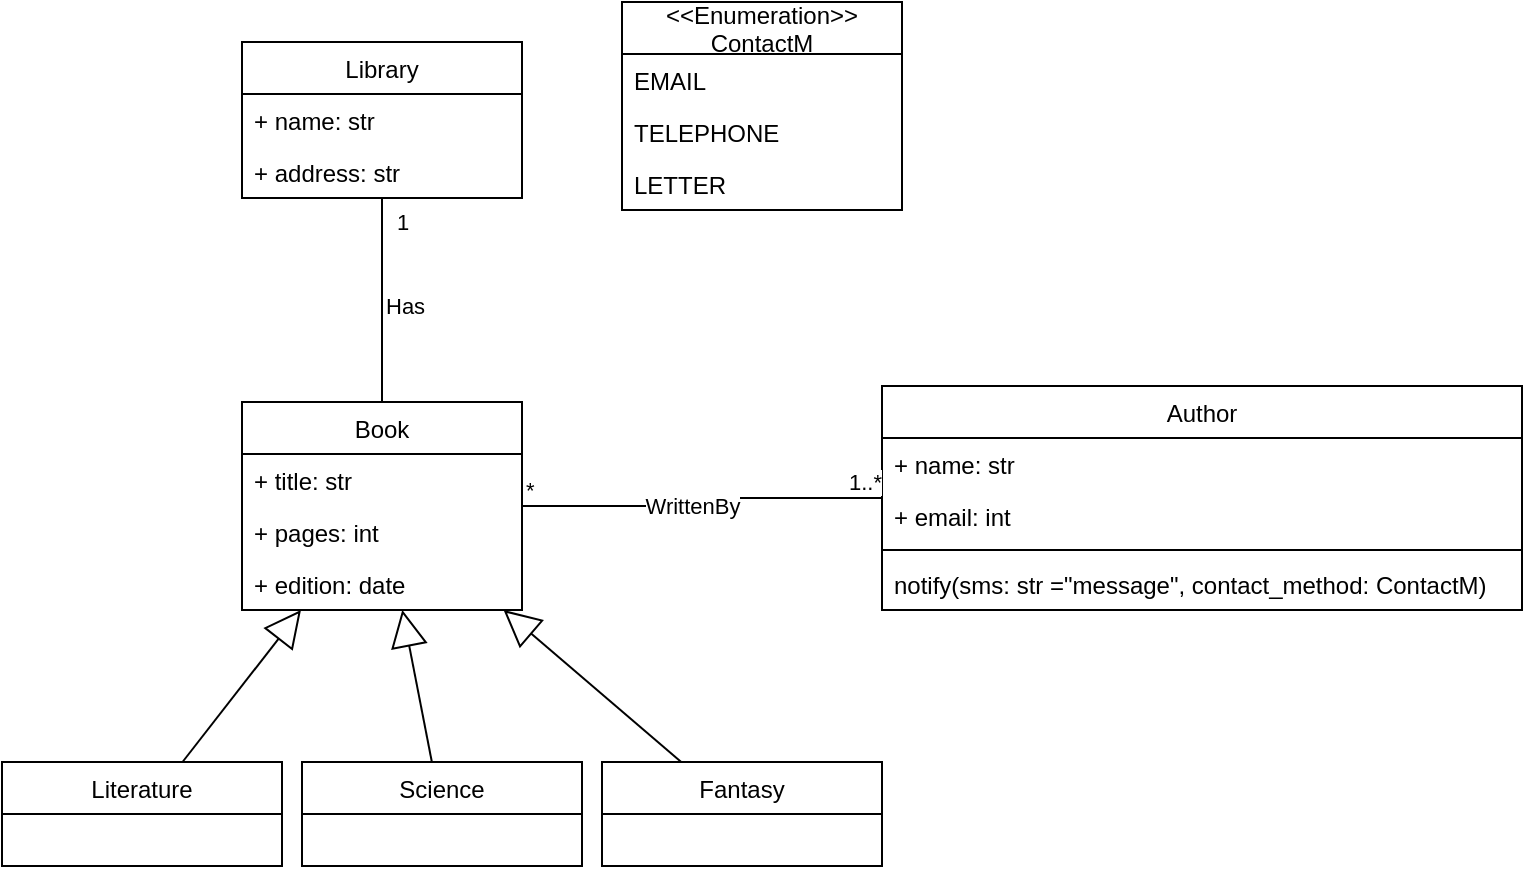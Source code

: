 <mxfile>
    <diagram id="m7ksONzy4T9KRQMt7aJn" name="Page-1">
        <mxGraphModel dx="452" dy="240" grid="1" gridSize="10" guides="1" tooltips="1" connect="1" arrows="1" fold="1" page="1" pageScale="1" pageWidth="827" pageHeight="1169" math="0" shadow="0">
            <root>
                <mxCell id="0"/>
                <mxCell id="1" parent="0"/>
                <mxCell id="2" value="Library" style="swimlane;fontStyle=0;childLayout=stackLayout;horizontal=1;startSize=26;fillColor=none;horizontalStack=0;resizeParent=1;resizeParentMax=0;resizeLast=0;collapsible=1;marginBottom=0;" vertex="1" parent="1">
                    <mxGeometry x="140" y="520" width="140" height="78" as="geometry"/>
                </mxCell>
                <mxCell id="4" value="+ name: str" style="text;strokeColor=none;fillColor=none;align=left;verticalAlign=top;spacingLeft=4;spacingRight=4;overflow=hidden;rotatable=0;points=[[0,0.5],[1,0.5]];portConstraint=eastwest;" vertex="1" parent="2">
                    <mxGeometry y="26" width="140" height="26" as="geometry"/>
                </mxCell>
                <mxCell id="5" value="+ address: str" style="text;strokeColor=none;fillColor=none;align=left;verticalAlign=top;spacingLeft=4;spacingRight=4;overflow=hidden;rotatable=0;points=[[0,0.5],[1,0.5]];portConstraint=eastwest;" vertex="1" parent="2">
                    <mxGeometry y="52" width="140" height="26" as="geometry"/>
                </mxCell>
                <mxCell id="6" value="Book" style="swimlane;fontStyle=0;childLayout=stackLayout;horizontal=1;startSize=26;fillColor=none;horizontalStack=0;resizeParent=1;resizeParentMax=0;resizeLast=0;collapsible=1;marginBottom=0;" vertex="1" parent="1">
                    <mxGeometry x="140" y="700" width="140" height="104" as="geometry"/>
                </mxCell>
                <mxCell id="7" value="+ title: str" style="text;strokeColor=none;fillColor=none;align=left;verticalAlign=top;spacingLeft=4;spacingRight=4;overflow=hidden;rotatable=0;points=[[0,0.5],[1,0.5]];portConstraint=eastwest;" vertex="1" parent="6">
                    <mxGeometry y="26" width="140" height="26" as="geometry"/>
                </mxCell>
                <mxCell id="8" value="+ pages: int" style="text;strokeColor=none;fillColor=none;align=left;verticalAlign=top;spacingLeft=4;spacingRight=4;overflow=hidden;rotatable=0;points=[[0,0.5],[1,0.5]];portConstraint=eastwest;" vertex="1" parent="6">
                    <mxGeometry y="52" width="140" height="26" as="geometry"/>
                </mxCell>
                <mxCell id="9" value="+ edition: date" style="text;strokeColor=none;fillColor=none;align=left;verticalAlign=top;spacingLeft=4;spacingRight=4;overflow=hidden;rotatable=0;points=[[0,0.5],[1,0.5]];portConstraint=eastwest;" vertex="1" parent="6">
                    <mxGeometry y="78" width="140" height="26" as="geometry"/>
                </mxCell>
                <mxCell id="10" value="&lt;&lt;Enumeration&gt;&gt;&#10;ContactM" style="swimlane;fontStyle=0;childLayout=stackLayout;horizontal=1;startSize=26;fillColor=none;horizontalStack=0;resizeParent=1;resizeParentMax=0;resizeLast=0;collapsible=1;marginBottom=0;" vertex="1" parent="1">
                    <mxGeometry x="330" y="500" width="140" height="104" as="geometry"/>
                </mxCell>
                <mxCell id="11" value="EMAIL" style="text;strokeColor=none;fillColor=none;align=left;verticalAlign=top;spacingLeft=4;spacingRight=4;overflow=hidden;rotatable=0;points=[[0,0.5],[1,0.5]];portConstraint=eastwest;" vertex="1" parent="10">
                    <mxGeometry y="26" width="140" height="26" as="geometry"/>
                </mxCell>
                <mxCell id="12" value="TELEPHONE" style="text;strokeColor=none;fillColor=none;align=left;verticalAlign=top;spacingLeft=4;spacingRight=4;overflow=hidden;rotatable=0;points=[[0,0.5],[1,0.5]];portConstraint=eastwest;" vertex="1" parent="10">
                    <mxGeometry y="52" width="140" height="26" as="geometry"/>
                </mxCell>
                <mxCell id="13" value="LETTER" style="text;strokeColor=none;fillColor=none;align=left;verticalAlign=top;spacingLeft=4;spacingRight=4;overflow=hidden;rotatable=0;points=[[0,0.5],[1,0.5]];portConstraint=eastwest;" vertex="1" parent="10">
                    <mxGeometry y="78" width="140" height="26" as="geometry"/>
                </mxCell>
                <mxCell id="14" value="Author" style="swimlane;fontStyle=0;childLayout=stackLayout;horizontal=1;startSize=26;fillColor=none;horizontalStack=0;resizeParent=1;resizeParentMax=0;resizeLast=0;collapsible=1;marginBottom=0;" vertex="1" parent="1">
                    <mxGeometry x="460" y="692" width="320" height="112" as="geometry"/>
                </mxCell>
                <mxCell id="15" value="+ name: str" style="text;strokeColor=none;fillColor=none;align=left;verticalAlign=top;spacingLeft=4;spacingRight=4;overflow=hidden;rotatable=0;points=[[0,0.5],[1,0.5]];portConstraint=eastwest;" vertex="1" parent="14">
                    <mxGeometry y="26" width="320" height="26" as="geometry"/>
                </mxCell>
                <mxCell id="16" value="+ email: int" style="text;strokeColor=none;fillColor=none;align=left;verticalAlign=top;spacingLeft=4;spacingRight=4;overflow=hidden;rotatable=0;points=[[0,0.5],[1,0.5]];portConstraint=eastwest;" vertex="1" parent="14">
                    <mxGeometry y="52" width="320" height="26" as="geometry"/>
                </mxCell>
                <mxCell id="18" value="" style="line;strokeWidth=1;fillColor=none;align=left;verticalAlign=middle;spacingTop=-1;spacingLeft=3;spacingRight=3;rotatable=0;labelPosition=right;points=[];portConstraint=eastwest;strokeColor=inherit;" vertex="1" parent="14">
                    <mxGeometry y="78" width="320" height="8" as="geometry"/>
                </mxCell>
                <mxCell id="19" value="notify(sms: str =&quot;message&quot;, contact_method: ContactM)" style="text;strokeColor=none;fillColor=none;align=left;verticalAlign=top;spacingLeft=4;spacingRight=4;overflow=hidden;rotatable=0;points=[[0,0.5],[1,0.5]];portConstraint=eastwest;" vertex="1" parent="14">
                    <mxGeometry y="86" width="320" height="26" as="geometry"/>
                </mxCell>
                <mxCell id="20" value="Literature" style="swimlane;fontStyle=0;childLayout=stackLayout;horizontal=1;startSize=26;fillColor=none;horizontalStack=0;resizeParent=1;resizeParentMax=0;resizeLast=0;collapsible=1;marginBottom=0;" vertex="1" parent="1">
                    <mxGeometry x="20" y="880" width="140" height="52" as="geometry"/>
                </mxCell>
                <mxCell id="24" value="Science" style="swimlane;fontStyle=0;childLayout=stackLayout;horizontal=1;startSize=26;fillColor=none;horizontalStack=0;resizeParent=1;resizeParentMax=0;resizeLast=0;collapsible=1;marginBottom=0;" vertex="1" parent="1">
                    <mxGeometry x="170" y="880" width="140" height="52" as="geometry"/>
                </mxCell>
                <mxCell id="25" value="Fantasy" style="swimlane;fontStyle=0;childLayout=stackLayout;horizontal=1;startSize=26;fillColor=none;horizontalStack=0;resizeParent=1;resizeParentMax=0;resizeLast=0;collapsible=1;marginBottom=0;" vertex="1" parent="1">
                    <mxGeometry x="320" y="880" width="140" height="52" as="geometry"/>
                </mxCell>
                <mxCell id="26" value="" style="endArrow=block;endSize=16;endFill=0;html=1;" edge="1" parent="1" source="20" target="6">
                    <mxGeometry width="160" relative="1" as="geometry">
                        <mxPoint x="100" y="910" as="sourcePoint"/>
                        <mxPoint x="500" y="750" as="targetPoint"/>
                    </mxGeometry>
                </mxCell>
                <mxCell id="27" value="" style="endArrow=block;endSize=16;endFill=0;html=1;" edge="1" parent="1" source="24" target="6">
                    <mxGeometry width="160" relative="1" as="geometry">
                        <mxPoint x="120.26" y="890" as="sourcePoint"/>
                        <mxPoint x="179.481" y="814.0" as="targetPoint"/>
                    </mxGeometry>
                </mxCell>
                <mxCell id="28" value="" style="endArrow=block;endSize=16;endFill=0;html=1;" edge="1" parent="1" source="25" target="6">
                    <mxGeometry width="160" relative="1" as="geometry">
                        <mxPoint x="284.09" y="999" as="sourcePoint"/>
                        <mxPoint x="269.999" y="813.0" as="targetPoint"/>
                    </mxGeometry>
                </mxCell>
                <mxCell id="30" value="" style="endArrow=none;html=1;edgeStyle=orthogonalEdgeStyle;" edge="1" parent="1" source="2" target="6">
                    <mxGeometry relative="1" as="geometry">
                        <mxPoint x="340" y="750" as="sourcePoint"/>
                        <mxPoint x="500" y="750" as="targetPoint"/>
                    </mxGeometry>
                </mxCell>
                <mxCell id="31" value="Has" style="edgeLabel;resizable=0;html=1;align=left;verticalAlign=bottom;" connectable="0" vertex="1" parent="30">
                    <mxGeometry x="-1" relative="1" as="geometry">
                        <mxPoint y="62" as="offset"/>
                    </mxGeometry>
                </mxCell>
                <mxCell id="33" value="1" style="edgeLabel;html=1;align=center;verticalAlign=middle;resizable=0;points=[];" vertex="1" connectable="0" parent="30">
                    <mxGeometry x="-0.858" relative="1" as="geometry">
                        <mxPoint x="10" y="5" as="offset"/>
                    </mxGeometry>
                </mxCell>
                <mxCell id="41" value="" style="endArrow=none;html=1;edgeStyle=orthogonalEdgeStyle;" edge="1" parent="1" source="6" target="14">
                    <mxGeometry relative="1" as="geometry">
                        <mxPoint x="10" y="720" as="sourcePoint"/>
                        <mxPoint x="170" y="720" as="targetPoint"/>
                    </mxGeometry>
                </mxCell>
                <mxCell id="42" value="*" style="edgeLabel;resizable=0;html=1;align=left;verticalAlign=bottom;" connectable="0" vertex="1" parent="41">
                    <mxGeometry x="-1" relative="1" as="geometry"/>
                </mxCell>
                <mxCell id="43" value="1..*" style="edgeLabel;resizable=0;html=1;align=right;verticalAlign=bottom;" connectable="0" vertex="1" parent="41">
                    <mxGeometry x="1" relative="1" as="geometry"/>
                </mxCell>
                <mxCell id="44" value="WrittenBy" style="edgeLabel;html=1;align=center;verticalAlign=middle;resizable=0;points=[];" vertex="1" connectable="0" parent="41">
                    <mxGeometry x="-0.08" relative="1" as="geometry">
                        <mxPoint as="offset"/>
                    </mxGeometry>
                </mxCell>
            </root>
        </mxGraphModel>
    </diagram>
</mxfile>